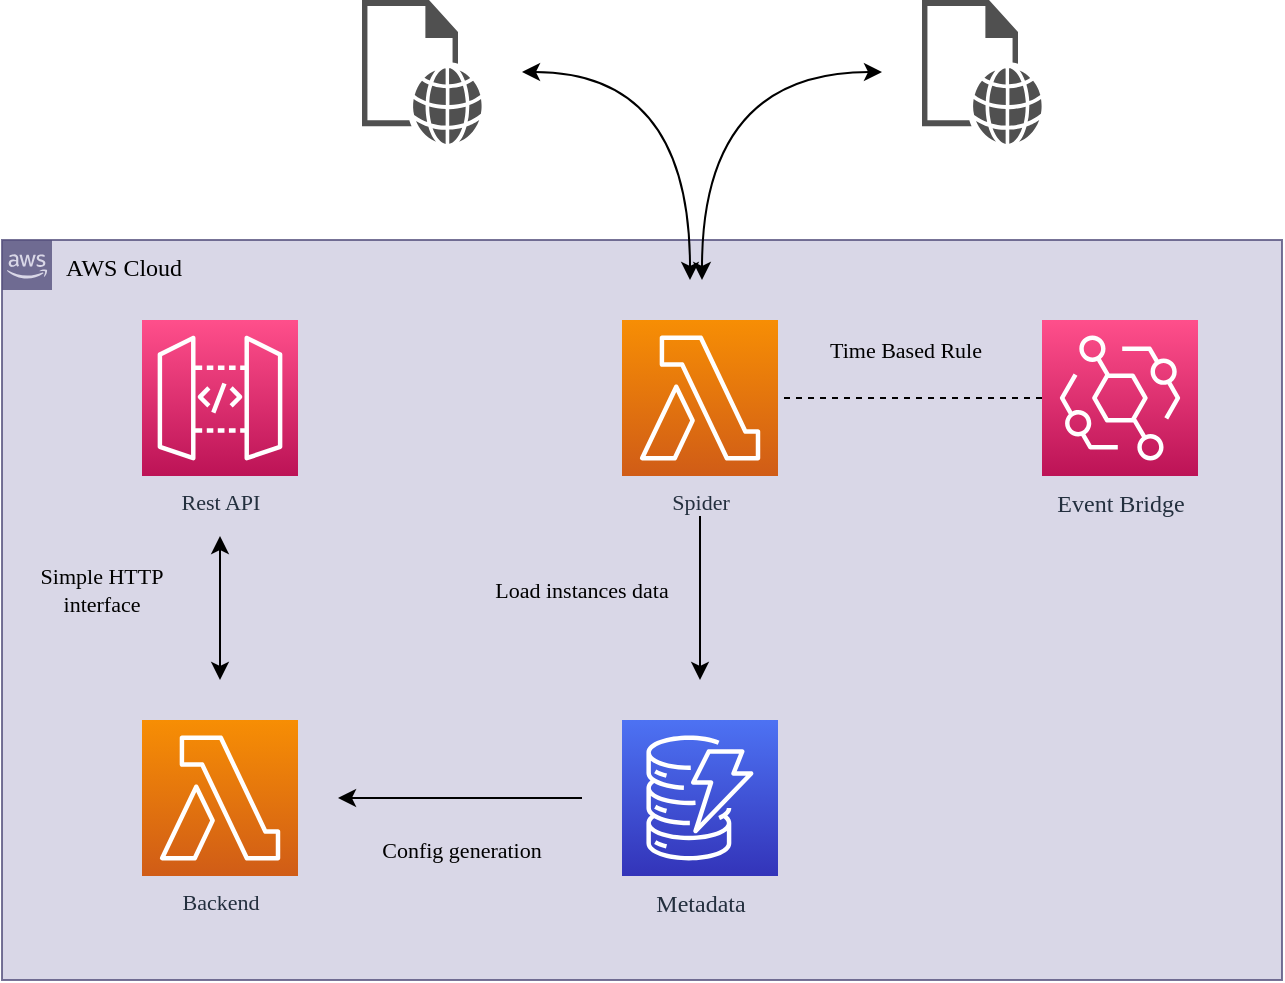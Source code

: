 <mxfile>
    <diagram name="Página-1" id="oCkloaQxV4EskDQEyjsh">
        <mxGraphModel dx="942" dy="660" grid="1" gridSize="10" guides="1" tooltips="1" connect="1" arrows="1" fold="1" page="1" pageScale="1" pageWidth="827" pageHeight="1169" math="0" shadow="0">
            <root>
                <mxCell id="0"/>
                <mxCell id="1" parent="0"/>
                <mxCell id="XdIeNVl-kj8l0kifpuR5-16" value="AWS Cloud" style="points=[[0,0],[0.25,0],[0.5,0],[0.75,0],[1,0],[1,0.25],[1,0.5],[1,0.75],[1,1],[0.75,1],[0.5,1],[0.25,1],[0,1],[0,0.75],[0,0.5],[0,0.25]];outlineConnect=0;html=1;whiteSpace=wrap;fontSize=12;fontStyle=0;container=1;pointerEvents=0;collapsible=0;recursiveResize=0;shape=mxgraph.aws4.group;grIcon=mxgraph.aws4.group_aws_cloud_alt;strokeColor=#56517e;fillColor=#d0cee2;verticalAlign=top;align=left;spacingLeft=30;fontFamily=Lucida Console;opacity=80;" parent="1" vertex="1">
                    <mxGeometry x="100" y="160" width="640" height="370" as="geometry"/>
                </mxCell>
                <mxCell id="XdIeNVl-kj8l0kifpuR5-18" value="Load instances data" style="text;html=1;strokeColor=none;fillColor=none;align=center;verticalAlign=middle;whiteSpace=wrap;rounded=0;fontFamily=Lucida Console;fontSize=11;fontColor=#000000;" parent="XdIeNVl-kj8l0kifpuR5-16" vertex="1">
                    <mxGeometry x="240" y="160" width="100" height="30" as="geometry"/>
                </mxCell>
                <mxCell id="XdIeNVl-kj8l0kifpuR5-20" value="Simple HTTP interface" style="text;html=1;strokeColor=none;fillColor=none;align=center;verticalAlign=middle;whiteSpace=wrap;rounded=0;fontFamily=Lucida Console;fontSize=11;fontColor=#000000;" parent="XdIeNVl-kj8l0kifpuR5-16" vertex="1">
                    <mxGeometry y="160" width="100" height="30" as="geometry"/>
                </mxCell>
                <mxCell id="XdIeNVl-kj8l0kifpuR5-17" value="Time Based Rule" style="text;html=1;strokeColor=none;fillColor=none;align=center;verticalAlign=middle;whiteSpace=wrap;rounded=0;fontFamily=Lucida Console;fontSize=11;fontColor=#000000;" parent="XdIeNVl-kj8l0kifpuR5-16" vertex="1">
                    <mxGeometry x="412" y="40" width="80" height="30" as="geometry"/>
                </mxCell>
                <mxCell id="XdIeNVl-kj8l0kifpuR5-19" value="Config generation" style="text;html=1;strokeColor=none;fillColor=none;align=center;verticalAlign=middle;whiteSpace=wrap;rounded=0;fontFamily=Lucida Console;fontSize=11;fontColor=#000000;" parent="XdIeNVl-kj8l0kifpuR5-16" vertex="1">
                    <mxGeometry x="180" y="290" width="100" height="30" as="geometry"/>
                </mxCell>
                <mxCell id="XdIeNVl-kj8l0kifpuR5-8" style="edgeStyle=orthogonalEdgeStyle;rounded=0;orthogonalLoop=1;jettySize=auto;html=1;targetPerimeterSpacing=20;sourcePerimeterSpacing=20;curved=1;startArrow=classic;startFill=1;fontColor=#666666;strokeColor=#000000;" parent="1" source="ZpTO1qy3zPeGpJuc3iYb-1" target="XdIeNVl-kj8l0kifpuR5-5" edge="1">
                    <mxGeometry relative="1" as="geometry">
                        <Array as="points">
                            <mxPoint x="450" y="76"/>
                        </Array>
                    </mxGeometry>
                </mxCell>
                <mxCell id="XdIeNVl-kj8l0kifpuR5-9" style="edgeStyle=orthogonalEdgeStyle;rounded=0;orthogonalLoop=1;jettySize=auto;html=1;targetPerimeterSpacing=20;sourcePerimeterSpacing=20;curved=1;startArrow=classic;startFill=1;fontColor=#666666;strokeColor=#000000;" parent="1" source="ZpTO1qy3zPeGpJuc3iYb-1" target="XdIeNVl-kj8l0kifpuR5-4" edge="1">
                    <mxGeometry relative="1" as="geometry">
                        <Array as="points">
                            <mxPoint x="444" y="76"/>
                        </Array>
                    </mxGeometry>
                </mxCell>
                <mxCell id="XdIeNVl-kj8l0kifpuR5-10" style="edgeStyle=orthogonalEdgeStyle;rounded=0;orthogonalLoop=1;jettySize=auto;html=1;startArrow=none;startFill=0;targetPerimeterSpacing=20;sourcePerimeterSpacing=20;fontColor=#666666;strokeColor=#000000;" parent="1" source="ZpTO1qy3zPeGpJuc3iYb-1" target="XdIeNVl-kj8l0kifpuR5-2" edge="1">
                    <mxGeometry relative="1" as="geometry"/>
                </mxCell>
                <mxCell id="XdIeNVl-kj8l0kifpuR5-12" value="" style="edgeStyle=orthogonalEdgeStyle;rounded=0;orthogonalLoop=1;jettySize=auto;html=1;startArrow=none;startFill=0;targetPerimeterSpacing=20;sourcePerimeterSpacing=20;endArrow=classic;endFill=1;fontColor=#666666;strokeColor=#000000;" parent="1" source="XdIeNVl-kj8l0kifpuR5-2" target="XdIeNVl-kj8l0kifpuR5-3" edge="1">
                    <mxGeometry relative="1" as="geometry"/>
                </mxCell>
                <mxCell id="XdIeNVl-kj8l0kifpuR5-2" value="Metadata" style="sketch=0;points=[[0,0,0],[0.25,0,0],[0.5,0,0],[0.75,0,0],[1,0,0],[0,1,0],[0.25,1,0],[0.5,1,0],[0.75,1,0],[1,1,0],[0,0.25,0],[0,0.5,0],[0,0.75,0],[1,0.25,0],[1,0.5,0],[1,0.75,0]];outlineConnect=0;fontColor=#232F3E;gradientColor=#4D72F3;gradientDirection=north;fillColor=#3334B9;strokeColor=#ffffff;dashed=0;verticalLabelPosition=bottom;verticalAlign=top;align=center;html=1;fontSize=12;fontStyle=0;aspect=fixed;shape=mxgraph.aws4.resourceIcon;resIcon=mxgraph.aws4.dynamodb;fontFamily=Lucida Console;" parent="1" vertex="1">
                    <mxGeometry x="410" y="400" width="78" height="78" as="geometry"/>
                </mxCell>
                <mxCell id="XdIeNVl-kj8l0kifpuR5-4" value="Instance Data" style="sketch=0;pointerEvents=1;shadow=0;dashed=0;html=1;strokeColor=none;fillColor=#505050;labelPosition=center;verticalLabelPosition=bottom;verticalAlign=top;outlineConnect=0;align=center;shape=mxgraph.office.concepts.web_page;fontFamily=Lucida Console;fontColor=#FFFFFF;" parent="1" vertex="1">
                    <mxGeometry x="280" y="40" width="60" height="72" as="geometry"/>
                </mxCell>
                <mxCell id="XdIeNVl-kj8l0kifpuR5-5" value="YARN Data" style="sketch=0;pointerEvents=1;shadow=0;dashed=0;html=1;strokeColor=none;fillColor=#505050;labelPosition=center;verticalLabelPosition=bottom;verticalAlign=top;outlineConnect=0;align=center;shape=mxgraph.office.concepts.web_page;fontFamily=Lucida Console;fontColor=#FFFFFF;" parent="1" vertex="1">
                    <mxGeometry x="560" y="40" width="60" height="72" as="geometry"/>
                </mxCell>
                <mxCell id="ZpTO1qy3zPeGpJuc3iYb-1" value="Spider" style="sketch=0;points=[[0,0,0],[0.25,0,0],[0.5,0,0],[0.75,0,0],[1,0,0],[0,1,0],[0.25,1,0],[0.5,1,0],[0.75,1,0],[1,1,0],[0,0.25,0],[0,0.5,0],[0,0.75,0],[1,0.25,0],[1,0.5,0],[1,0.75,0]];outlineConnect=0;fontColor=#232F3E;gradientColor=#F78E04;gradientDirection=north;fillColor=#D05C17;strokeColor=#ffffff;dashed=0;verticalLabelPosition=bottom;verticalAlign=top;align=center;html=1;fontSize=11;fontStyle=0;aspect=fixed;shape=mxgraph.aws4.resourceIcon;resIcon=mxgraph.aws4.lambda;fontFamily=Lucida Console;" parent="1" vertex="1">
                    <mxGeometry x="410" y="200" width="78" height="78" as="geometry"/>
                </mxCell>
                <mxCell id="XdIeNVl-kj8l0kifpuR5-3" value="Backend" style="sketch=0;points=[[0,0,0],[0.25,0,0],[0.5,0,0],[0.75,0,0],[1,0,0],[0,1,0],[0.25,1,0],[0.5,1,0],[0.75,1,0],[1,1,0],[0,0.25,0],[0,0.5,0],[0,0.75,0],[1,0.25,0],[1,0.5,0],[1,0.75,0]];outlineConnect=0;fontColor=#232F3E;gradientColor=#F78E04;gradientDirection=north;fillColor=#D05C17;strokeColor=#ffffff;dashed=0;verticalLabelPosition=bottom;verticalAlign=top;align=center;html=1;fontSize=11;fontStyle=0;aspect=fixed;shape=mxgraph.aws4.resourceIcon;resIcon=mxgraph.aws4.lambda;fontFamily=Lucida Console;" parent="1" vertex="1">
                    <mxGeometry x="170" y="400" width="78" height="78" as="geometry"/>
                </mxCell>
                <mxCell id="XdIeNVl-kj8l0kifpuR5-14" style="edgeStyle=orthogonalEdgeStyle;rounded=0;orthogonalLoop=1;jettySize=auto;html=1;endArrow=none;endFill=0;dashed=1;fontColor=#000000;strokeColor=#000000;" parent="1" source="XdIeNVl-kj8l0kifpuR5-1" target="ZpTO1qy3zPeGpJuc3iYb-1" edge="1">
                    <mxGeometry relative="1" as="geometry"/>
                </mxCell>
                <mxCell id="XdIeNVl-kj8l0kifpuR5-1" value="Event Bridge" style="sketch=0;points=[[0,0,0],[0.25,0,0],[0.5,0,0],[0.75,0,0],[1,0,0],[0,1,0],[0.25,1,0],[0.5,1,0],[0.75,1,0],[1,1,0],[0,0.25,0],[0,0.5,0],[0,0.75,0],[1,0.25,0],[1,0.5,0],[1,0.75,0]];outlineConnect=0;fontColor=#232F3E;gradientColor=#FF4F8B;gradientDirection=north;fillColor=#BC1356;strokeColor=#ffffff;dashed=0;verticalLabelPosition=bottom;verticalAlign=top;align=center;html=1;fontSize=12;fontStyle=0;aspect=fixed;shape=mxgraph.aws4.resourceIcon;resIcon=mxgraph.aws4.eventbridge;fontFamily=Lucida Console;" parent="1" vertex="1">
                    <mxGeometry x="620" y="200" width="78" height="78" as="geometry"/>
                </mxCell>
                <mxCell id="XdIeNVl-kj8l0kifpuR5-15" style="edgeStyle=orthogonalEdgeStyle;rounded=0;orthogonalLoop=1;jettySize=auto;html=1;targetPerimeterSpacing=20;sourcePerimeterSpacing=30;startArrow=classic;startFill=1;fontColor=#999999;strokeColor=#000000;" parent="1" source="ZpTO1qy3zPeGpJuc3iYb-4" target="XdIeNVl-kj8l0kifpuR5-3" edge="1">
                    <mxGeometry relative="1" as="geometry"/>
                </mxCell>
                <mxCell id="ZpTO1qy3zPeGpJuc3iYb-4" value="Rest API" style="sketch=0;points=[[0,0,0],[0.25,0,0],[0.5,0,0],[0.75,0,0],[1,0,0],[0,1,0],[0.25,1,0],[0.5,1,0],[0.75,1,0],[1,1,0],[0,0.25,0],[0,0.5,0],[0,0.75,0],[1,0.25,0],[1,0.5,0],[1,0.75,0]];outlineConnect=0;fontColor=#232F3E;gradientColor=#FF4F8B;gradientDirection=north;fillColor=#BC1356;strokeColor=#ffffff;dashed=0;verticalLabelPosition=bottom;verticalAlign=top;align=center;html=1;fontSize=11;fontStyle=0;aspect=fixed;shape=mxgraph.aws4.resourceIcon;resIcon=mxgraph.aws4.api_gateway;fontFamily=Lucida Console;" parent="1" vertex="1">
                    <mxGeometry x="170" y="200" width="78" height="78" as="geometry"/>
                </mxCell>
            </root>
        </mxGraphModel>
    </diagram>
</mxfile>